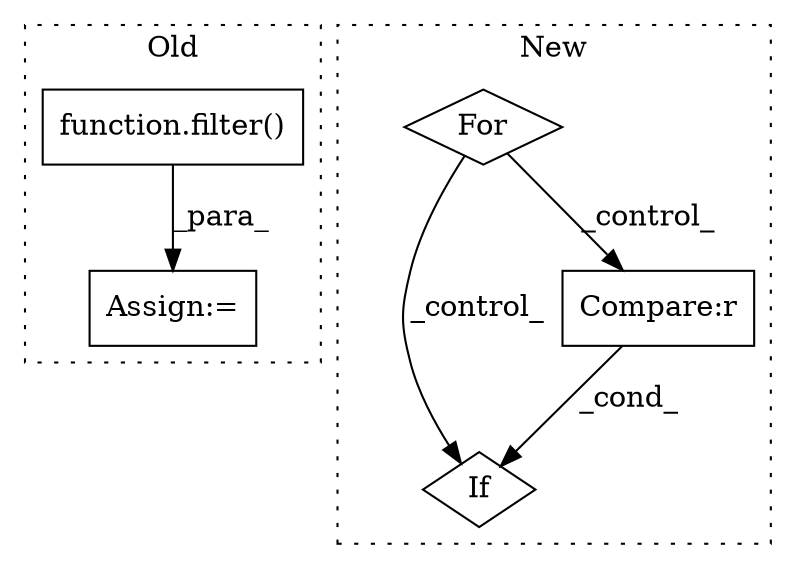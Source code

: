 digraph G {
subgraph cluster0 {
1 [label="function.filter()" a="75" s="803,881" l="7,1" shape="box"];
5 [label="Assign:=" a="68" s="901" l="3" shape="box"];
label = "Old";
style="dotted";
}
subgraph cluster1 {
2 [label="For" a="107" s="2957,2990" l="4,14" shape="diamond"];
3 [label="If" a="96" s="3004" l="3" shape="diamond"];
4 [label="Compare:r" a="40" s="3007" l="27" shape="box"];
label = "New";
style="dotted";
}
1 -> 5 [label="_para_"];
2 -> 3 [label="_control_"];
2 -> 4 [label="_control_"];
4 -> 3 [label="_cond_"];
}